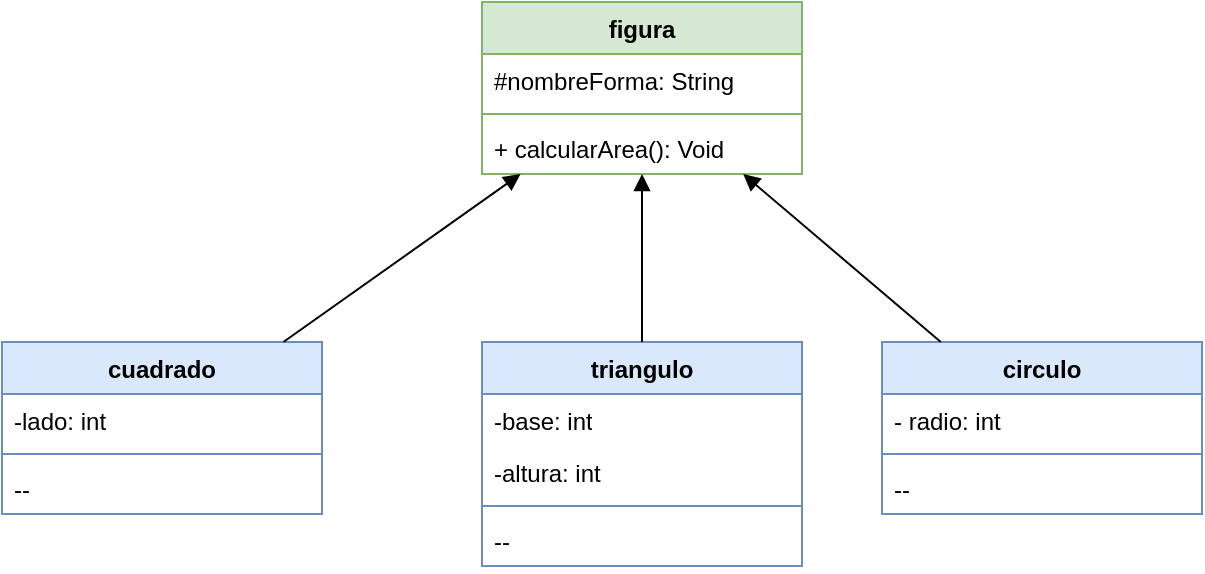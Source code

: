<mxfile version="22.0.8" type="github">
  <diagram name="Página-1" id="GXpoXL-Gm6RxChug3rSL">
    <mxGraphModel dx="1009" dy="542" grid="1" gridSize="10" guides="1" tooltips="1" connect="1" arrows="1" fold="1" page="1" pageScale="1" pageWidth="827" pageHeight="1169" math="0" shadow="0">
      <root>
        <mxCell id="0" />
        <mxCell id="1" parent="0" />
        <mxCell id="ykLPMzfx-c7PIz0MQORo-1" value="figura&lt;br&gt;" style="swimlane;fontStyle=1;align=center;verticalAlign=top;childLayout=stackLayout;horizontal=1;startSize=26;horizontalStack=0;resizeParent=1;resizeParentMax=0;resizeLast=0;collapsible=1;marginBottom=0;whiteSpace=wrap;html=1;fillColor=#d5e8d4;strokeColor=#82b366;" vertex="1" parent="1">
          <mxGeometry x="280" y="30" width="160" height="86" as="geometry" />
        </mxCell>
        <mxCell id="ykLPMzfx-c7PIz0MQORo-2" value="#nombreForma: String" style="text;strokeColor=none;fillColor=none;align=left;verticalAlign=top;spacingLeft=4;spacingRight=4;overflow=hidden;rotatable=0;points=[[0,0.5],[1,0.5]];portConstraint=eastwest;whiteSpace=wrap;html=1;" vertex="1" parent="ykLPMzfx-c7PIz0MQORo-1">
          <mxGeometry y="26" width="160" height="26" as="geometry" />
        </mxCell>
        <mxCell id="ykLPMzfx-c7PIz0MQORo-3" value="" style="line;strokeWidth=1;fillColor=none;align=left;verticalAlign=middle;spacingTop=-1;spacingLeft=3;spacingRight=3;rotatable=0;labelPosition=right;points=[];portConstraint=eastwest;strokeColor=inherit;" vertex="1" parent="ykLPMzfx-c7PIz0MQORo-1">
          <mxGeometry y="52" width="160" height="8" as="geometry" />
        </mxCell>
        <mxCell id="ykLPMzfx-c7PIz0MQORo-4" value="+ calcularArea(): Void" style="text;strokeColor=none;fillColor=none;align=left;verticalAlign=top;spacingLeft=4;spacingRight=4;overflow=hidden;rotatable=0;points=[[0,0.5],[1,0.5]];portConstraint=eastwest;whiteSpace=wrap;html=1;" vertex="1" parent="ykLPMzfx-c7PIz0MQORo-1">
          <mxGeometry y="60" width="160" height="26" as="geometry" />
        </mxCell>
        <mxCell id="ykLPMzfx-c7PIz0MQORo-5" value="cuadrado" style="swimlane;fontStyle=1;align=center;verticalAlign=top;childLayout=stackLayout;horizontal=1;startSize=26;horizontalStack=0;resizeParent=1;resizeParentMax=0;resizeLast=0;collapsible=1;marginBottom=0;whiteSpace=wrap;html=1;fillColor=#dae8fc;strokeColor=#6c8ebf;" vertex="1" parent="1">
          <mxGeometry x="40" y="200" width="160" height="86" as="geometry" />
        </mxCell>
        <mxCell id="ykLPMzfx-c7PIz0MQORo-6" value="-lado: int&amp;nbsp;" style="text;strokeColor=none;fillColor=none;align=left;verticalAlign=top;spacingLeft=4;spacingRight=4;overflow=hidden;rotatable=0;points=[[0,0.5],[1,0.5]];portConstraint=eastwest;whiteSpace=wrap;html=1;" vertex="1" parent="ykLPMzfx-c7PIz0MQORo-5">
          <mxGeometry y="26" width="160" height="26" as="geometry" />
        </mxCell>
        <mxCell id="ykLPMzfx-c7PIz0MQORo-7" value="" style="line;strokeWidth=1;fillColor=none;align=left;verticalAlign=middle;spacingTop=-1;spacingLeft=3;spacingRight=3;rotatable=0;labelPosition=right;points=[];portConstraint=eastwest;strokeColor=inherit;" vertex="1" parent="ykLPMzfx-c7PIz0MQORo-5">
          <mxGeometry y="52" width="160" height="8" as="geometry" />
        </mxCell>
        <mxCell id="ykLPMzfx-c7PIz0MQORo-8" value="--" style="text;strokeColor=none;fillColor=none;align=left;verticalAlign=top;spacingLeft=4;spacingRight=4;overflow=hidden;rotatable=0;points=[[0,0.5],[1,0.5]];portConstraint=eastwest;whiteSpace=wrap;html=1;" vertex="1" parent="ykLPMzfx-c7PIz0MQORo-5">
          <mxGeometry y="60" width="160" height="26" as="geometry" />
        </mxCell>
        <mxCell id="ykLPMzfx-c7PIz0MQORo-9" value="triangulo" style="swimlane;fontStyle=1;align=center;verticalAlign=top;childLayout=stackLayout;horizontal=1;startSize=26;horizontalStack=0;resizeParent=1;resizeParentMax=0;resizeLast=0;collapsible=1;marginBottom=0;whiteSpace=wrap;html=1;fillColor=#dae8fc;strokeColor=#6c8ebf;" vertex="1" parent="1">
          <mxGeometry x="280" y="200" width="160" height="112" as="geometry" />
        </mxCell>
        <mxCell id="ykLPMzfx-c7PIz0MQORo-10" value="-base: int" style="text;strokeColor=none;fillColor=none;align=left;verticalAlign=top;spacingLeft=4;spacingRight=4;overflow=hidden;rotatable=0;points=[[0,0.5],[1,0.5]];portConstraint=eastwest;whiteSpace=wrap;html=1;" vertex="1" parent="ykLPMzfx-c7PIz0MQORo-9">
          <mxGeometry y="26" width="160" height="26" as="geometry" />
        </mxCell>
        <mxCell id="ykLPMzfx-c7PIz0MQORo-13" value="-altura: int&amp;nbsp;" style="text;strokeColor=none;fillColor=none;align=left;verticalAlign=top;spacingLeft=4;spacingRight=4;overflow=hidden;rotatable=0;points=[[0,0.5],[1,0.5]];portConstraint=eastwest;whiteSpace=wrap;html=1;" vertex="1" parent="ykLPMzfx-c7PIz0MQORo-9">
          <mxGeometry y="52" width="160" height="26" as="geometry" />
        </mxCell>
        <mxCell id="ykLPMzfx-c7PIz0MQORo-11" value="" style="line;strokeWidth=1;fillColor=none;align=left;verticalAlign=middle;spacingTop=-1;spacingLeft=3;spacingRight=3;rotatable=0;labelPosition=right;points=[];portConstraint=eastwest;strokeColor=inherit;" vertex="1" parent="ykLPMzfx-c7PIz0MQORo-9">
          <mxGeometry y="78" width="160" height="8" as="geometry" />
        </mxCell>
        <mxCell id="ykLPMzfx-c7PIz0MQORo-12" value="--" style="text;strokeColor=none;fillColor=none;align=left;verticalAlign=top;spacingLeft=4;spacingRight=4;overflow=hidden;rotatable=0;points=[[0,0.5],[1,0.5]];portConstraint=eastwest;whiteSpace=wrap;html=1;" vertex="1" parent="ykLPMzfx-c7PIz0MQORo-9">
          <mxGeometry y="86" width="160" height="26" as="geometry" />
        </mxCell>
        <mxCell id="ykLPMzfx-c7PIz0MQORo-14" value="" style="html=1;verticalAlign=bottom;endArrow=block;curved=0;rounded=0;" edge="1" parent="1" source="ykLPMzfx-c7PIz0MQORo-5" target="ykLPMzfx-c7PIz0MQORo-1">
          <mxGeometry width="80" relative="1" as="geometry">
            <mxPoint x="370" y="280" as="sourcePoint" />
            <mxPoint x="450" y="280" as="targetPoint" />
          </mxGeometry>
        </mxCell>
        <mxCell id="ykLPMzfx-c7PIz0MQORo-15" value="" style="html=1;verticalAlign=bottom;endArrow=block;curved=0;rounded=0;" edge="1" parent="1" source="ykLPMzfx-c7PIz0MQORo-9" target="ykLPMzfx-c7PIz0MQORo-1">
          <mxGeometry width="80" relative="1" as="geometry">
            <mxPoint x="370" y="220" as="sourcePoint" />
            <mxPoint x="450" y="280" as="targetPoint" />
          </mxGeometry>
        </mxCell>
        <mxCell id="ykLPMzfx-c7PIz0MQORo-16" value="circulo" style="swimlane;fontStyle=1;align=center;verticalAlign=top;childLayout=stackLayout;horizontal=1;startSize=26;horizontalStack=0;resizeParent=1;resizeParentMax=0;resizeLast=0;collapsible=1;marginBottom=0;whiteSpace=wrap;html=1;fillColor=#dae8fc;strokeColor=#6c8ebf;" vertex="1" parent="1">
          <mxGeometry x="480" y="200" width="160" height="86" as="geometry" />
        </mxCell>
        <mxCell id="ykLPMzfx-c7PIz0MQORo-17" value="- radio: int&amp;nbsp;" style="text;strokeColor=none;fillColor=none;align=left;verticalAlign=top;spacingLeft=4;spacingRight=4;overflow=hidden;rotatable=0;points=[[0,0.5],[1,0.5]];portConstraint=eastwest;whiteSpace=wrap;html=1;" vertex="1" parent="ykLPMzfx-c7PIz0MQORo-16">
          <mxGeometry y="26" width="160" height="26" as="geometry" />
        </mxCell>
        <mxCell id="ykLPMzfx-c7PIz0MQORo-18" value="" style="line;strokeWidth=1;fillColor=none;align=left;verticalAlign=middle;spacingTop=-1;spacingLeft=3;spacingRight=3;rotatable=0;labelPosition=right;points=[];portConstraint=eastwest;strokeColor=inherit;" vertex="1" parent="ykLPMzfx-c7PIz0MQORo-16">
          <mxGeometry y="52" width="160" height="8" as="geometry" />
        </mxCell>
        <mxCell id="ykLPMzfx-c7PIz0MQORo-19" value="--" style="text;strokeColor=none;fillColor=none;align=left;verticalAlign=top;spacingLeft=4;spacingRight=4;overflow=hidden;rotatable=0;points=[[0,0.5],[1,0.5]];portConstraint=eastwest;whiteSpace=wrap;html=1;" vertex="1" parent="ykLPMzfx-c7PIz0MQORo-16">
          <mxGeometry y="60" width="160" height="26" as="geometry" />
        </mxCell>
        <mxCell id="ykLPMzfx-c7PIz0MQORo-20" value="" style="html=1;verticalAlign=bottom;endArrow=block;curved=0;rounded=0;" edge="1" parent="1" source="ykLPMzfx-c7PIz0MQORo-16" target="ykLPMzfx-c7PIz0MQORo-1">
          <mxGeometry width="80" relative="1" as="geometry">
            <mxPoint x="370" y="280" as="sourcePoint" />
            <mxPoint x="450" y="280" as="targetPoint" />
          </mxGeometry>
        </mxCell>
      </root>
    </mxGraphModel>
  </diagram>
</mxfile>
